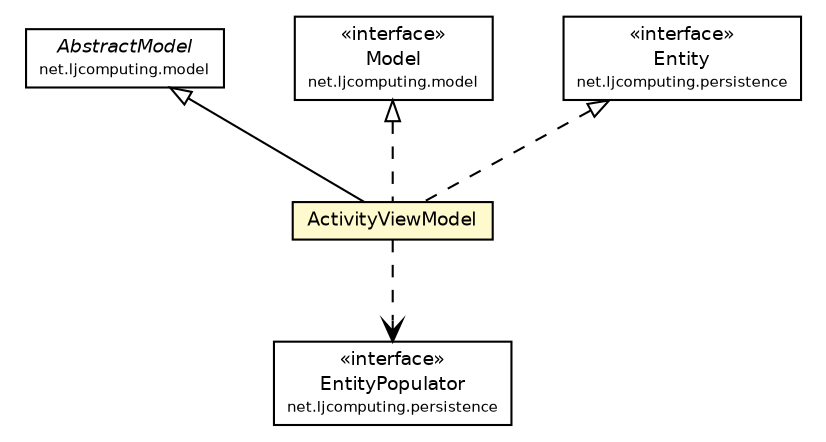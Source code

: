 #!/usr/local/bin/dot
#
# Class diagram 
# Generated by UMLGraph version R5_6 (http://www.umlgraph.org/)
#

digraph G {
	edge [fontname="Helvetica",fontsize=10,labelfontname="Helvetica",labelfontsize=10];
	node [fontname="Helvetica",fontsize=10,shape=plaintext];
	nodesep=0.25;
	ranksep=0.5;
	// net.ljcomputing.sr.model.ActivityViewModel
	c32 [label=<<table title="net.ljcomputing.sr.model.ActivityViewModel" border="0" cellborder="1" cellspacing="0" cellpadding="2" port="p" bgcolor="lemonChiffon" href="./ActivityViewModel.html">
		<tr><td><table border="0" cellspacing="0" cellpadding="1">
<tr><td align="center" balign="center"> ActivityViewModel </td></tr>
		</table></td></tr>
		</table>>, URL="./ActivityViewModel.html", fontname="Helvetica", fontcolor="black", fontsize=9.0];
	//net.ljcomputing.sr.model.ActivityViewModel extends net.ljcomputing.model.AbstractModel
	c33:p -> c32:p [dir=back,arrowtail=empty];
	//net.ljcomputing.sr.model.ActivityViewModel implements net.ljcomputing.model.Model
	c34:p -> c32:p [dir=back,arrowtail=empty,style=dashed];
	//net.ljcomputing.sr.model.ActivityViewModel implements net.ljcomputing.persistence.Entity
	c35:p -> c32:p [dir=back,arrowtail=empty,style=dashed];
	// net.ljcomputing.sr.model.ActivityViewModel DEPEND net.ljcomputing.persistence.EntityPopulator
	c32:p -> c36:p [taillabel="", label="", headlabel="", fontname="Helvetica", fontcolor="black", fontsize=10.0, color="black", arrowhead=open, style=dashed];
	// net.ljcomputing.model.Model
	c34 [label=<<table title="net.ljcomputing.model.Model" border="0" cellborder="1" cellspacing="0" cellpadding="2" port="p">
		<tr><td><table border="0" cellspacing="0" cellpadding="1">
<tr><td align="center" balign="center"> &#171;interface&#187; </td></tr>
<tr><td align="center" balign="center"> Model </td></tr>
<tr><td align="center" balign="center"><font point-size="7.0"> net.ljcomputing.model </font></td></tr>
		</table></td></tr>
		</table>>, URL="null", fontname="Helvetica", fontcolor="black", fontsize=9.0];
	// net.ljcomputing.persistence.EntityPopulator
	c36 [label=<<table title="net.ljcomputing.persistence.EntityPopulator" border="0" cellborder="1" cellspacing="0" cellpadding="2" port="p">
		<tr><td><table border="0" cellspacing="0" cellpadding="1">
<tr><td align="center" balign="center"> &#171;interface&#187; </td></tr>
<tr><td align="center" balign="center"> EntityPopulator </td></tr>
<tr><td align="center" balign="center"><font point-size="7.0"> net.ljcomputing.persistence </font></td></tr>
		</table></td></tr>
		</table>>, URL="null", fontname="Helvetica", fontcolor="black", fontsize=9.0];
	// net.ljcomputing.persistence.Entity
	c35 [label=<<table title="net.ljcomputing.persistence.Entity" border="0" cellborder="1" cellspacing="0" cellpadding="2" port="p">
		<tr><td><table border="0" cellspacing="0" cellpadding="1">
<tr><td align="center" balign="center"> &#171;interface&#187; </td></tr>
<tr><td align="center" balign="center"> Entity </td></tr>
<tr><td align="center" balign="center"><font point-size="7.0"> net.ljcomputing.persistence </font></td></tr>
		</table></td></tr>
		</table>>, URL="null", fontname="Helvetica", fontcolor="black", fontsize=9.0];
	// net.ljcomputing.model.AbstractModel
	c33 [label=<<table title="net.ljcomputing.model.AbstractModel" border="0" cellborder="1" cellspacing="0" cellpadding="2" port="p">
		<tr><td><table border="0" cellspacing="0" cellpadding="1">
<tr><td align="center" balign="center"><font face="Helvetica-Oblique"> AbstractModel </font></td></tr>
<tr><td align="center" balign="center"><font point-size="7.0"> net.ljcomputing.model </font></td></tr>
		</table></td></tr>
		</table>>, URL="null", fontname="Helvetica", fontcolor="black", fontsize=9.0];
}

